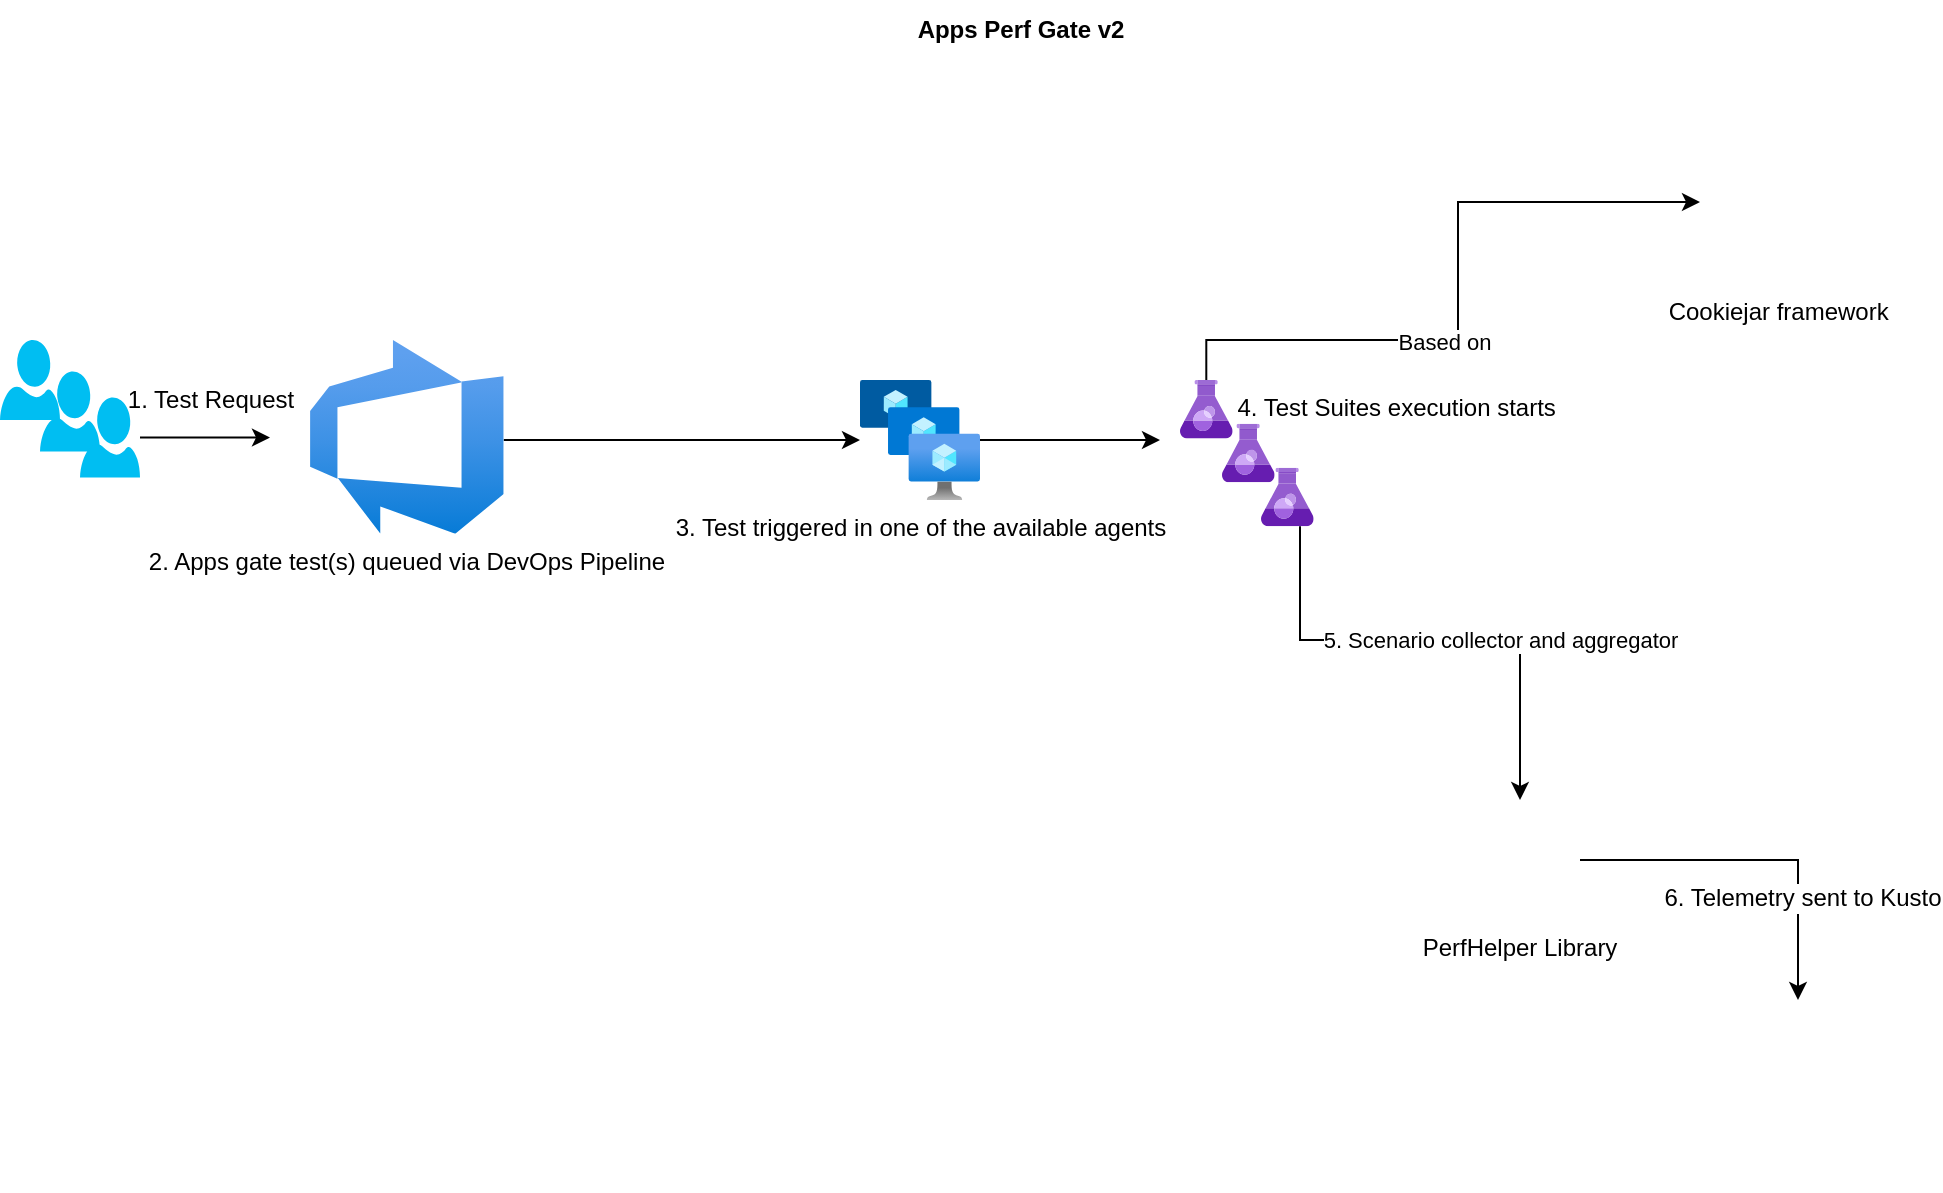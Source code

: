 <mxfile version="20.0.4" type="github">
  <diagram id="faRXi2I2SLBfFBBdKmxn" name="Page-1">
    <mxGraphModel dx="2494" dy="859" grid="1" gridSize="10" guides="1" tooltips="1" connect="1" arrows="1" fold="1" page="1" pageScale="1" pageWidth="1100" pageHeight="1700" math="0" shadow="0">
      <root>
        <mxCell id="0" />
        <mxCell id="1" parent="0" />
        <mxCell id="BcWvEq7dKuwvInKN5XUy-6" value="" style="group" vertex="1" connectable="0" parent="1">
          <mxGeometry x="60" y="380" width="155" height="68.75" as="geometry" />
        </mxCell>
        <mxCell id="BcWvEq7dKuwvInKN5XUy-7" value="" style="verticalLabelPosition=bottom;html=1;verticalAlign=top;align=center;strokeColor=none;fillColor=#00BEF2;shape=mxgraph.azure.user;" vertex="1" parent="BcWvEq7dKuwvInKN5XUy-6">
          <mxGeometry x="20" y="15.75" width="30" height="40" as="geometry" />
        </mxCell>
        <mxCell id="BcWvEq7dKuwvInKN5XUy-8" value="" style="verticalLabelPosition=bottom;html=1;verticalAlign=top;align=center;strokeColor=none;fillColor=#00BEF2;shape=mxgraph.azure.user;" vertex="1" parent="BcWvEq7dKuwvInKN5XUy-6">
          <mxGeometry x="40" y="28.75" width="30" height="40" as="geometry" />
        </mxCell>
        <mxCell id="BcWvEq7dKuwvInKN5XUy-9" value="" style="verticalLabelPosition=bottom;html=1;verticalAlign=top;align=center;strokeColor=none;fillColor=#00BEF2;shape=mxgraph.azure.user;" vertex="1" parent="BcWvEq7dKuwvInKN5XUy-6">
          <mxGeometry width="30" height="40" as="geometry" />
        </mxCell>
        <mxCell id="BcWvEq7dKuwvInKN5XUy-10" value="&lt;font color=&quot;#000000&quot;&gt;1. Test Request&lt;/font&gt;" style="text;html=1;align=center;verticalAlign=middle;resizable=0;points=[];autosize=1;strokeColor=none;fillColor=none;fontColor=#9999FF;" vertex="1" parent="BcWvEq7dKuwvInKN5XUy-6">
          <mxGeometry x="55" y="20" width="100" height="20" as="geometry" />
        </mxCell>
        <mxCell id="BcWvEq7dKuwvInKN5XUy-11" value="" style="edgeStyle=orthogonalEdgeStyle;rounded=0;orthogonalLoop=1;jettySize=auto;html=1;fontColor=#BABABA;" edge="1" parent="1" source="BcWvEq7dKuwvInKN5XUy-8">
          <mxGeometry relative="1" as="geometry">
            <mxPoint x="195" y="428.75" as="targetPoint" />
          </mxGeometry>
        </mxCell>
        <mxCell id="BcWvEq7dKuwvInKN5XUy-39" style="edgeStyle=orthogonalEdgeStyle;rounded=0;orthogonalLoop=1;jettySize=auto;html=1;fontColor=#BABABA;" edge="1" parent="1" source="BcWvEq7dKuwvInKN5XUy-57" target="BcWvEq7dKuwvInKN5XUy-26">
          <mxGeometry relative="1" as="geometry">
            <mxPoint x="767" y="291.5" as="sourcePoint" />
            <Array as="points">
              <mxPoint x="350" y="430" />
              <mxPoint x="350" y="430" />
            </Array>
          </mxGeometry>
        </mxCell>
        <mxCell id="BcWvEq7dKuwvInKN5XUy-51" style="edgeStyle=orthogonalEdgeStyle;rounded=0;orthogonalLoop=1;jettySize=auto;html=1;fontSize=12;fontColor=#000000;" edge="1" parent="1" source="BcWvEq7dKuwvInKN5XUy-78" target="BcWvEq7dKuwvInKN5XUy-56">
          <mxGeometry relative="1" as="geometry">
            <mxPoint x="993.5" y="630" as="targetPoint" />
            <Array as="points">
              <mxPoint x="959" y="640" />
            </Array>
          </mxGeometry>
        </mxCell>
        <mxCell id="BcWvEq7dKuwvInKN5XUy-52" value="6. Telemetry sent to Kusto" style="edgeLabel;html=1;align=center;verticalAlign=middle;resizable=0;points=[];fontSize=12;fontColor=#000000;" vertex="1" connectable="0" parent="BcWvEq7dKuwvInKN5XUy-51">
          <mxGeometry x="-0.269" y="7" relative="1" as="geometry">
            <mxPoint x="45" y="26" as="offset" />
          </mxGeometry>
        </mxCell>
        <mxCell id="BcWvEq7dKuwvInKN5XUy-56" value="" style="shape=image;verticalLabelPosition=bottom;labelBackgroundColor=default;verticalAlign=top;aspect=fixed;imageAspect=0;image=https://procsi.blob.core.windows.net/blog-images/kusto-KustoIcon.png;" vertex="1" parent="1">
          <mxGeometry x="910" y="710" width="97" height="95.47" as="geometry" />
        </mxCell>
        <mxCell id="BcWvEq7dKuwvInKN5XUy-70" style="edgeStyle=orthogonalEdgeStyle;rounded=0;orthogonalLoop=1;jettySize=auto;html=1;" edge="1" parent="1" source="BcWvEq7dKuwvInKN5XUy-26">
          <mxGeometry relative="1" as="geometry">
            <mxPoint x="640" y="430" as="targetPoint" />
          </mxGeometry>
        </mxCell>
        <mxCell id="BcWvEq7dKuwvInKN5XUy-26" value="3. Test triggered in one of the available agents" style="aspect=fixed;html=1;points=[];align=center;image;fontSize=12;image=img/lib/azure2/compute/VM_Scale_Sets.svg;strokeColor=default;strokeWidth=0.5;" vertex="1" parent="1">
          <mxGeometry x="490" y="400" width="60" height="60" as="geometry" />
        </mxCell>
        <mxCell id="BcWvEq7dKuwvInKN5XUy-57" value="2. Apps gate test(s) queued via DevOps Pipeline" style="aspect=fixed;html=1;points=[];align=center;image;fontSize=12;image=img/lib/azure2/devops/Azure_DevOps.svg;" vertex="1" parent="1">
          <mxGeometry x="215" y="380" width="96.87" height="96.87" as="geometry" />
        </mxCell>
        <mxCell id="BcWvEq7dKuwvInKN5XUy-59" value="           4. Test Suites execution starts" style="group" vertex="1" connectable="0" parent="1">
          <mxGeometry x="650" y="400" width="180" height="73.12" as="geometry" />
        </mxCell>
        <mxCell id="BcWvEq7dKuwvInKN5XUy-49" value="" style="sketch=0;aspect=fixed;html=1;points=[];align=center;image;fontSize=12;image=img/lib/mscae/Azure_Test_Plans.svg;fontColor=#000000;strokeColor=default;strokeWidth=0.5;" vertex="1" parent="BcWvEq7dKuwvInKN5XUy-59">
          <mxGeometry x="40.503" y="43.872" width="26.323" height="29.248" as="geometry" />
        </mxCell>
        <mxCell id="BcWvEq7dKuwvInKN5XUy-50" value="" style="sketch=0;aspect=fixed;html=1;points=[];align=center;image;fontSize=12;image=img/lib/mscae/Azure_Test_Plans.svg;fontColor=#000000;strokeColor=default;strokeWidth=0.5;" vertex="1" parent="BcWvEq7dKuwvInKN5XUy-59">
          <mxGeometry width="26.323" height="29.248" as="geometry" />
        </mxCell>
        <mxCell id="BcWvEq7dKuwvInKN5XUy-53" value="" style="sketch=0;aspect=fixed;html=1;points=[];align=center;image;fontSize=12;image=img/lib/mscae/Azure_Test_Plans.svg;fontColor=#000000;strokeColor=default;strokeWidth=0.5;" vertex="1" parent="BcWvEq7dKuwvInKN5XUy-59">
          <mxGeometry x="21.001" y="21.935" width="26.323" height="29.248" as="geometry" />
        </mxCell>
        <mxCell id="BcWvEq7dKuwvInKN5XUy-61" value="Cookiejar framework " style="shape=image;verticalLabelPosition=bottom;labelBackgroundColor=default;verticalAlign=top;aspect=fixed;imageAspect=0;image=https://cdn-icons-png.flaticon.com/512/1608/1608735.png;" vertex="1" parent="1">
          <mxGeometry x="910" y="270" width="82" height="82" as="geometry" />
        </mxCell>
        <mxCell id="BcWvEq7dKuwvInKN5XUy-74" style="edgeStyle=orthogonalEdgeStyle;rounded=0;orthogonalLoop=1;jettySize=auto;html=1;entryX=0.5;entryY=0;entryDx=0;entryDy=0;" edge="1" parent="1" source="BcWvEq7dKuwvInKN5XUy-49" target="BcWvEq7dKuwvInKN5XUy-78">
          <mxGeometry relative="1" as="geometry">
            <mxPoint x="760" y="600" as="targetPoint" />
            <Array as="points">
              <mxPoint x="710" y="530" />
              <mxPoint x="820" y="530" />
            </Array>
          </mxGeometry>
        </mxCell>
        <mxCell id="BcWvEq7dKuwvInKN5XUy-79" value="5. Scenario collector and aggregator" style="edgeLabel;html=1;align=center;verticalAlign=middle;resizable=0;points=[];" vertex="1" connectable="0" parent="BcWvEq7dKuwvInKN5XUy-74">
          <mxGeometry x="0.269" relative="1" as="geometry">
            <mxPoint as="offset" />
          </mxGeometry>
        </mxCell>
        <mxCell id="BcWvEq7dKuwvInKN5XUy-78" value="PerfHelper Library" style="shape=image;verticalLabelPosition=bottom;labelBackgroundColor=default;verticalAlign=top;aspect=fixed;imageAspect=0;image=https://icon-library.com/images/icon-programing/icon-programing-8.jpg;" vertex="1" parent="1">
          <mxGeometry x="790" y="610" width="60" height="60" as="geometry" />
        </mxCell>
        <mxCell id="BcWvEq7dKuwvInKN5XUy-82" style="edgeStyle=orthogonalEdgeStyle;rounded=0;orthogonalLoop=1;jettySize=auto;html=1;" edge="1" parent="1" source="BcWvEq7dKuwvInKN5XUy-50" target="BcWvEq7dKuwvInKN5XUy-61">
          <mxGeometry relative="1" as="geometry">
            <Array as="points">
              <mxPoint x="663" y="380" />
              <mxPoint x="789" y="380" />
            </Array>
          </mxGeometry>
        </mxCell>
        <mxCell id="BcWvEq7dKuwvInKN5XUy-83" value="Based on" style="edgeLabel;html=1;align=center;verticalAlign=middle;resizable=0;points=[];" vertex="1" connectable="0" parent="BcWvEq7dKuwvInKN5XUy-82">
          <mxGeometry x="-0.171" y="-1" relative="1" as="geometry">
            <mxPoint as="offset" />
          </mxGeometry>
        </mxCell>
        <mxCell id="BcWvEq7dKuwvInKN5XUy-85" value="&lt;b&gt;Apps Perf Gate v2&lt;/b&gt;" style="text;html=1;align=center;verticalAlign=middle;resizable=0;points=[];autosize=1;strokeColor=none;fillColor=none;" vertex="1" parent="1">
          <mxGeometry x="505" y="210" width="130" height="30" as="geometry" />
        </mxCell>
      </root>
    </mxGraphModel>
  </diagram>
</mxfile>
